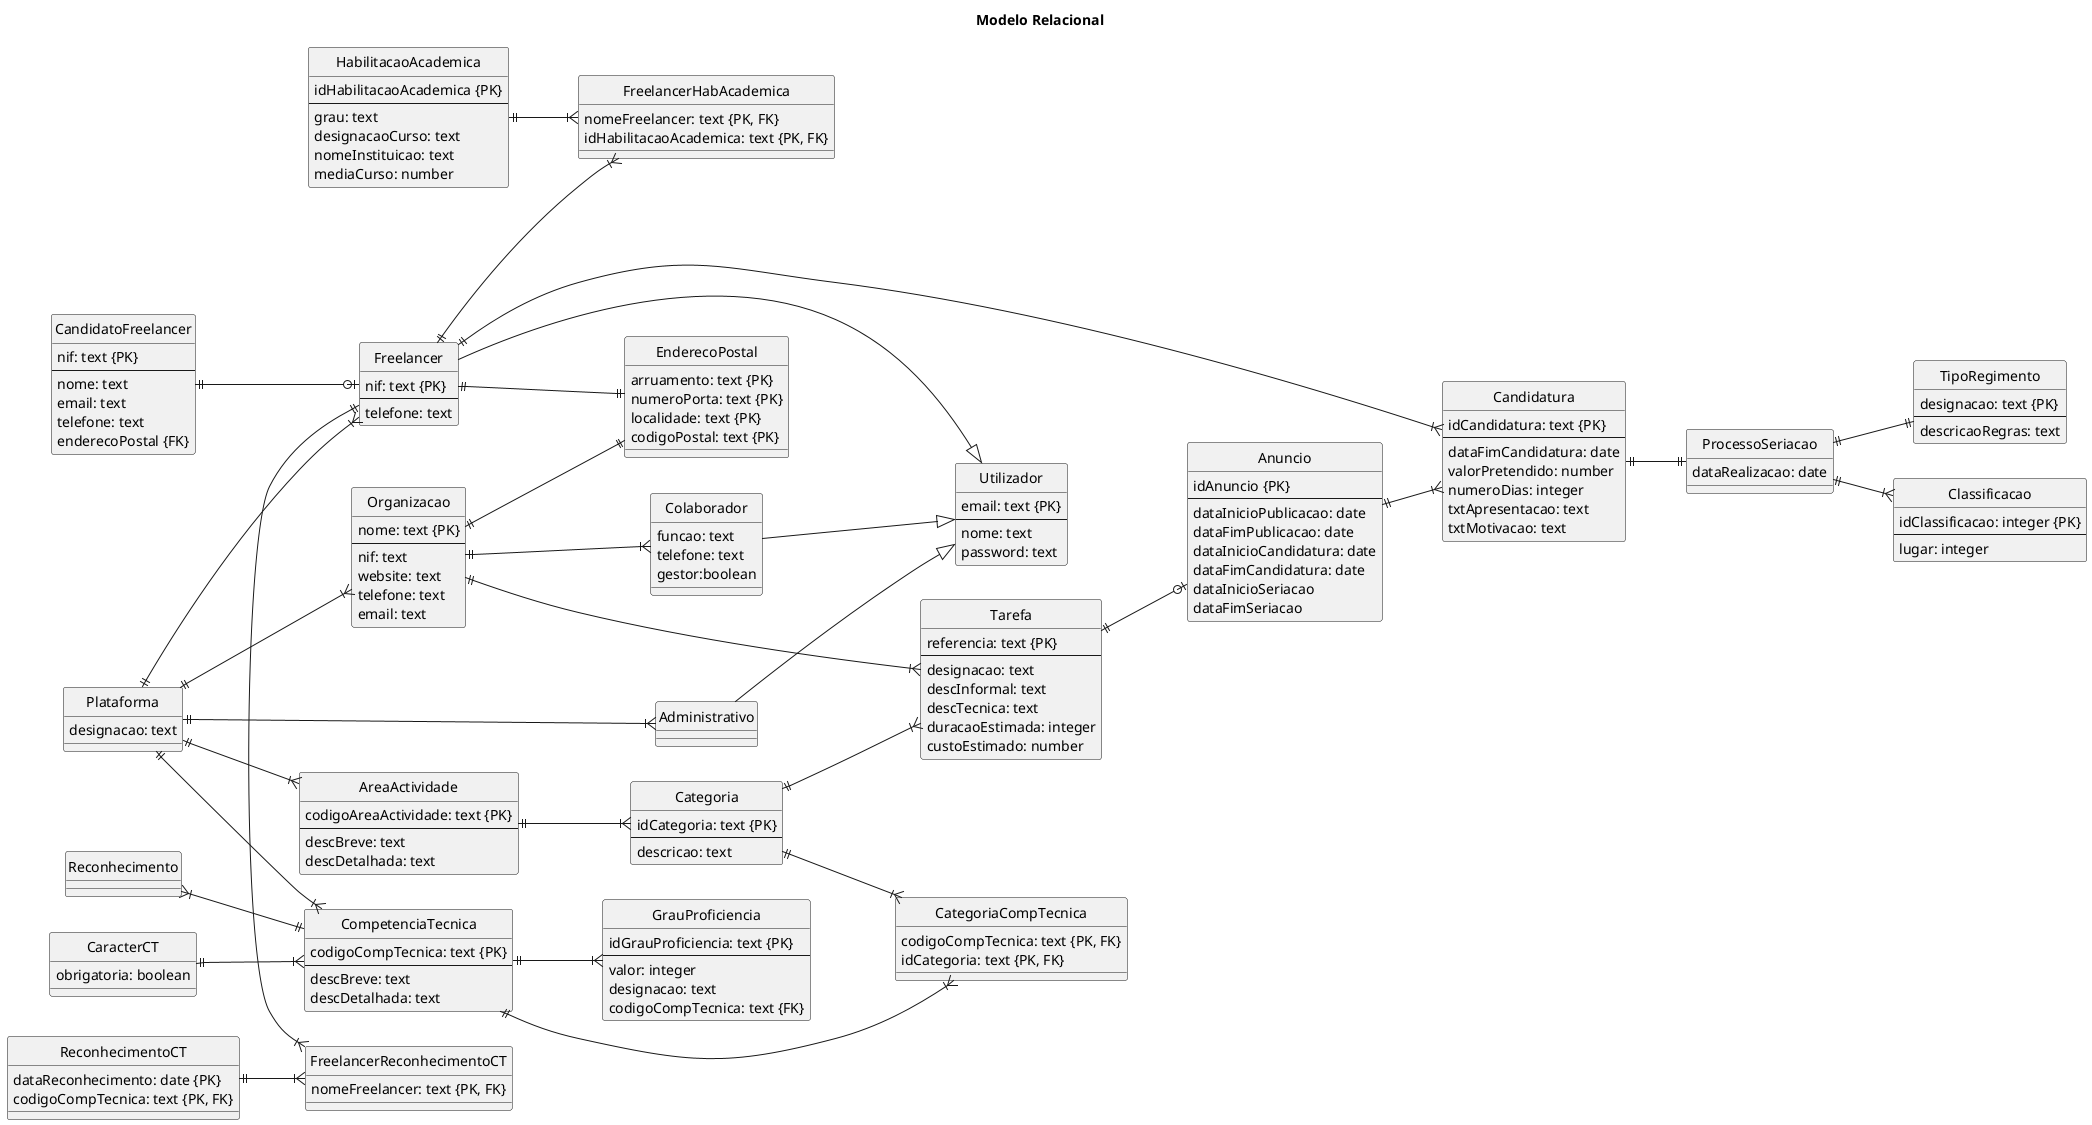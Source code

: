 @startuml

left to right direction
title Modelo Relacional

hide circle
'skinparam linetype ortho

entity "Plataforma" {
    designacao: text
}

entity "Organizacao" {
    nome: text {PK}
    --
    nif: text
    website: text
    telefone: text
    email: text
}

entity "Colaborador" {
    funcao: text
    telefone: text
    gestor:boolean 
}

entity "Utilizador" {
    email: text {PK}
    --
    nome: text
    password: text
}

entity "Administrativo" {
}

entity "Categoria" {
    idCategoria: text {PK}
    --
    descricao: text
}

entity "CompetenciaTecnica" {
    codigoCompTecnica: text {PK}
    --
    descBreve: text
    descDetalhada: text
}

entity "CategoriaCompTecnica" {
    codigoCompTecnica: text {PK, FK}
    idCategoria: text {PK, FK}
}

entity "AreaActividade" {
    codigoAreaActividade: text {PK}
    --
    descBreve: text
    descDetalhada: text
}

entity "GrauProficiencia" {
    idGrauProficiencia: text {PK}
    --
    valor: integer 
    designacao: text 
    codigoCompTecnica: text {FK}
}

entity "Freelancer" {
    nif: text {PK}
    --
    telefone: text
}

entity "CandidatoFreelancer" {
    nif: text {PK}
    --
    nome: text
    email: text
    telefone: text
    enderecoPostal {FK}
}

entity "EnderecoPostal" {
    arruamento: text {PK}
    numeroPorta: text {PK}
    localidade: text {PK}
    codigoPostal: text {PK}
}

entity "Tarefa" {
    referencia: text {PK}
    --
    designacao: text
    descInformal: text
    descTecnica: text
    duracaoEstimada: integer
    custoEstimado: number
}

entity "Anuncio" {
    idAnuncio {PK}
    --
    dataInicioPublicacao: date
    dataFimPublicacao: date
    dataInicioCandidatura: date
    dataFimCandidatura: date
    dataInicioSeriacao
    dataFimSeriacao
}

entity "ProcessoSeriacao" {
    dataRealizacao: date
}

entity "TipoRegimento" {
    designacao: text {PK}
    --
    descricaoRegras: text
}

entity "Classificacao" {
    idClassificacao: integer {PK}
    --
    lugar: integer
}

entity "Candidatura" {
    idCandidatura: text {PK}
    --
    dataFimCandidatura: date
    valorPretendido: number
    numeroDias: integer
    txtApresentacao: text
    txtMotivacao: text
}

entity "HabilitacaoAcademica" {
    idHabilitacaoAcademica {PK}
    --
    grau: text 
    designacaoCurso: text 
    nomeInstituicao: text 
    mediaCurso: number
}

entity "ReconhecimentoCT" {
    dataReconhecimento: date {PK}
    codigoCompTecnica: text {PK, FK}
}

entity "FreelancerHabAcademica" {
    nomeFreelancer: text {PK, FK}
    idHabilitacaoAcademica: text {PK, FK}
}

entity "FreelancerReconhecimentoCT" {
    nomeFreelancer: text {PK, FK}

}
entity "CaracterCT" {
    obrigatoria: boolean
}

Plataforma ||--|{ Organizacao
Plataforma ||--|{ Administrativo
AreaActividade ||--|{ Categoria
Plataforma ||--|{ CompetenciaTecnica
Plataforma ||--|{ AreaActividade
Plataforma ||--|{ Freelancer
Freelancer --|> Utilizador
Administrativo --|> Utilizador
Categoria ||--|{ CategoriaCompTecnica
CompetenciaTecnica ||--|{ CategoriaCompTecnica
CompetenciaTecnica ||--|{ GrauProficiencia
Organizacao ||--|{ Tarefa
Categoria ||--|{ Tarefa
Tarefa ||--o| Anuncio
Organizacao ||--|{ Colaborador
Colaborador --|> Utilizador
CandidatoFreelancer ||--o| Freelancer
Anuncio ||--|{ Candidatura
Freelancer||--|{ Candidatura
Organizacao ||--|| EnderecoPostal
Freelancer ||--|| EnderecoPostal
Candidatura ||--|| ProcessoSeriacao
ProcessoSeriacao ||--|| TipoRegimento
ProcessoSeriacao ||--|{ Classificacao
Freelancer ||--|{ FreelancerHabAcademica
HabilitacaoAcademica ||--|{ FreelancerHabAcademica
Freelancer ||-|{ FreelancerReconhecimentoCT
ReconhecimentoCT ||--|{ FreelancerReconhecimentoCT
Reconhecimento }|--|| CompetenciaTecnica
CaracterCT ||--|{ CompetenciaTecnica









@enduml